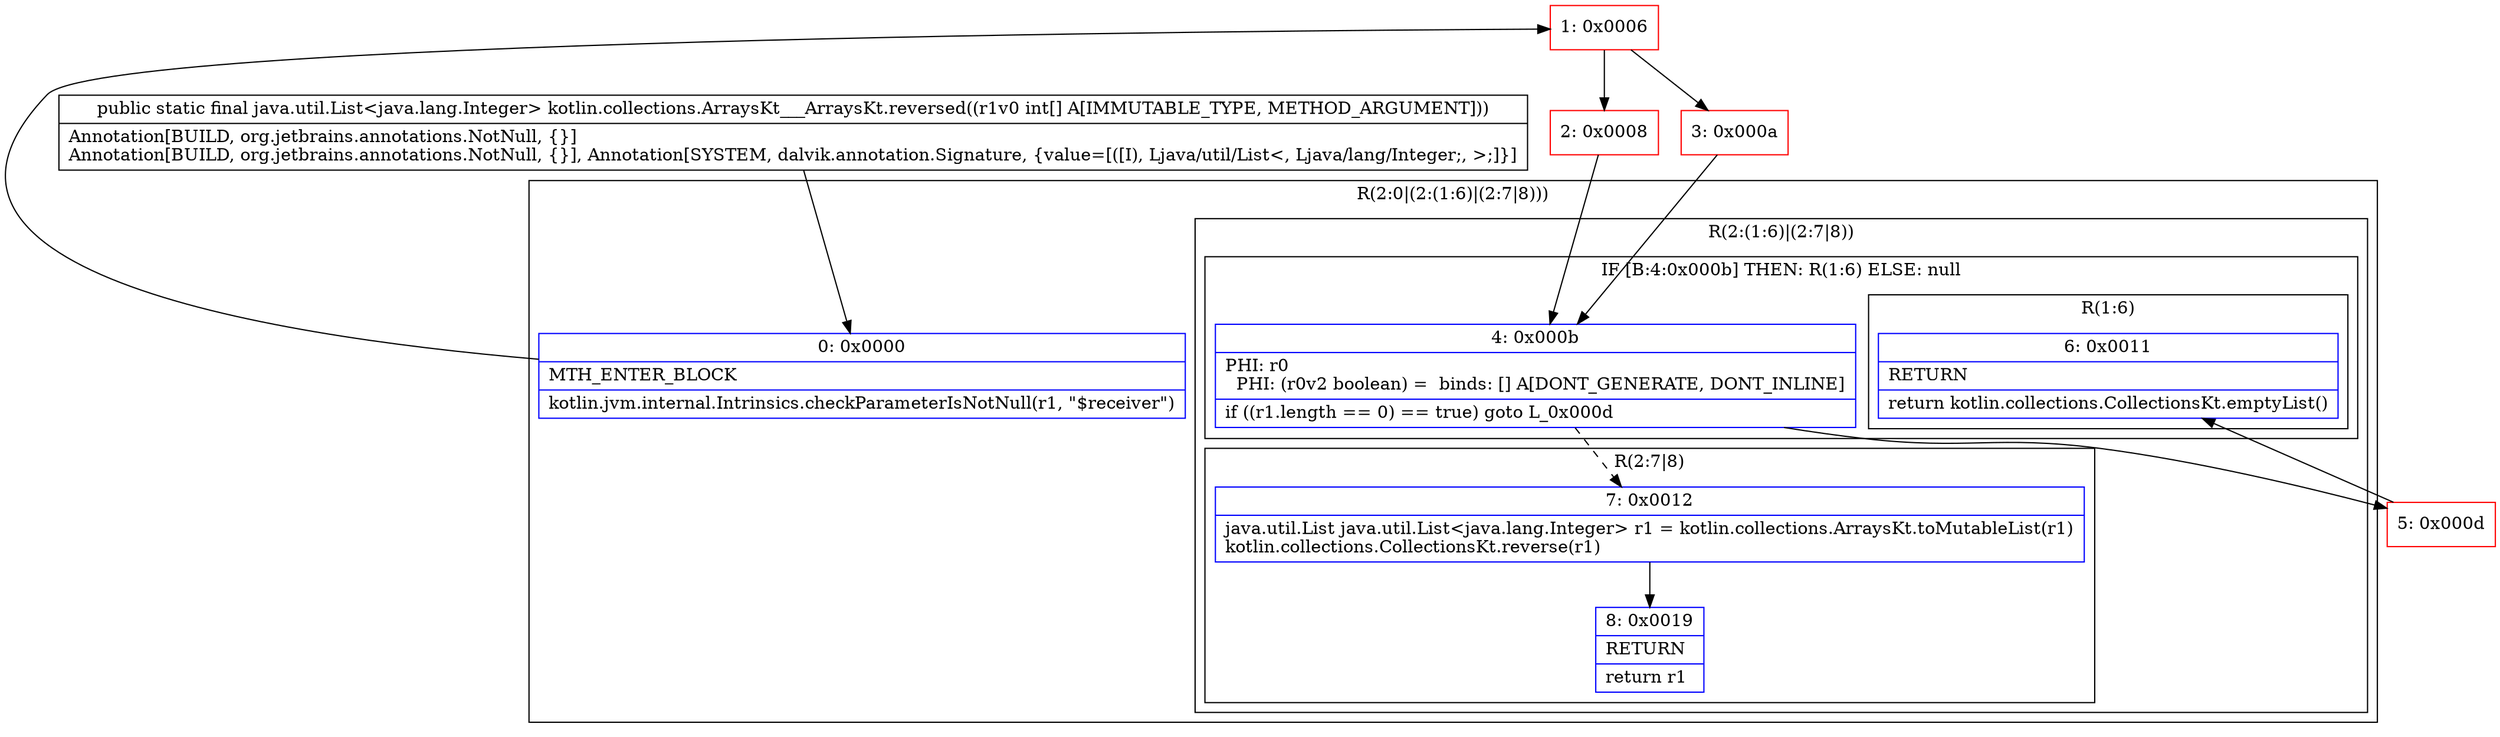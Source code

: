digraph "CFG forkotlin.collections.ArraysKt___ArraysKt.reversed([I)Ljava\/util\/List;" {
subgraph cluster_Region_19396754 {
label = "R(2:0|(2:(1:6)|(2:7|8)))";
node [shape=record,color=blue];
Node_0 [shape=record,label="{0\:\ 0x0000|MTH_ENTER_BLOCK\l|kotlin.jvm.internal.Intrinsics.checkParameterIsNotNull(r1, \"$receiver\")\l}"];
subgraph cluster_Region_2086000598 {
label = "R(2:(1:6)|(2:7|8))";
node [shape=record,color=blue];
subgraph cluster_IfRegion_1336557159 {
label = "IF [B:4:0x000b] THEN: R(1:6) ELSE: null";
node [shape=record,color=blue];
Node_4 [shape=record,label="{4\:\ 0x000b|PHI: r0 \l  PHI: (r0v2 boolean) =  binds: [] A[DONT_GENERATE, DONT_INLINE]\l|if ((r1.length == 0) == true) goto L_0x000d\l}"];
subgraph cluster_Region_577882710 {
label = "R(1:6)";
node [shape=record,color=blue];
Node_6 [shape=record,label="{6\:\ 0x0011|RETURN\l|return kotlin.collections.CollectionsKt.emptyList()\l}"];
}
}
subgraph cluster_Region_1915849237 {
label = "R(2:7|8)";
node [shape=record,color=blue];
Node_7 [shape=record,label="{7\:\ 0x0012|java.util.List java.util.List\<java.lang.Integer\> r1 = kotlin.collections.ArraysKt.toMutableList(r1)\lkotlin.collections.CollectionsKt.reverse(r1)\l}"];
Node_8 [shape=record,label="{8\:\ 0x0019|RETURN\l|return r1\l}"];
}
}
}
Node_1 [shape=record,color=red,label="{1\:\ 0x0006}"];
Node_2 [shape=record,color=red,label="{2\:\ 0x0008}"];
Node_3 [shape=record,color=red,label="{3\:\ 0x000a}"];
Node_5 [shape=record,color=red,label="{5\:\ 0x000d}"];
MethodNode[shape=record,label="{public static final java.util.List\<java.lang.Integer\> kotlin.collections.ArraysKt___ArraysKt.reversed((r1v0 int[] A[IMMUTABLE_TYPE, METHOD_ARGUMENT]))  | Annotation[BUILD, org.jetbrains.annotations.NotNull, \{\}]\lAnnotation[BUILD, org.jetbrains.annotations.NotNull, \{\}], Annotation[SYSTEM, dalvik.annotation.Signature, \{value=[([I), Ljava\/util\/List\<, Ljava\/lang\/Integer;, \>;]\}]\l}"];
MethodNode -> Node_0;
Node_0 -> Node_1;
Node_4 -> Node_5;
Node_4 -> Node_7[style=dashed];
Node_7 -> Node_8;
Node_1 -> Node_2;
Node_1 -> Node_3;
Node_2 -> Node_4;
Node_3 -> Node_4;
Node_5 -> Node_6;
}

